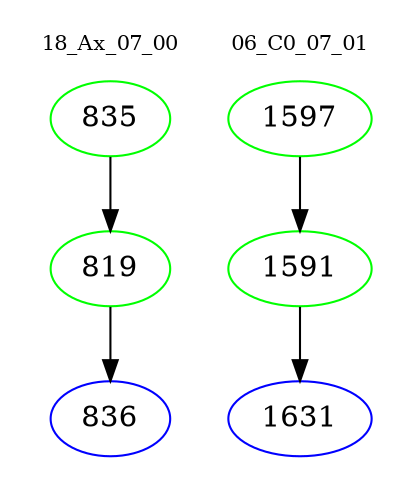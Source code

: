 digraph{
subgraph cluster_0 {
color = white
label = "18_Ax_07_00";
fontsize=10;
T0_835 [label="835", color="green"]
T0_835 -> T0_819 [color="black"]
T0_819 [label="819", color="green"]
T0_819 -> T0_836 [color="black"]
T0_836 [label="836", color="blue"]
}
subgraph cluster_1 {
color = white
label = "06_C0_07_01";
fontsize=10;
T1_1597 [label="1597", color="green"]
T1_1597 -> T1_1591 [color="black"]
T1_1591 [label="1591", color="green"]
T1_1591 -> T1_1631 [color="black"]
T1_1631 [label="1631", color="blue"]
}
}
